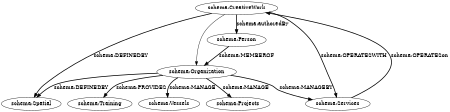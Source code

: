 digraph G {
size ="3,3";
"schema:CreativeWork" -> "schema:Person" [style=bold,label="schema:authoredBy"];
"schema:CreativeWork" -> "schema:Organization";
"schema:CreativeWork" -> "schema:Spatial" [style=bold,label="schema:DEFINEDBY"];


"schema:Person" -> "schema:Organization" [style=bold,label="schema:MEMBEROF"];

"schema:Organization" -> "schema:Training" [style=bold,label="schema:PROVIDES"];
"schema:Organization" -> "schema:Projects" [style=bold,label="schema:MANAGE"];
"schema:Organization" -> "schema:Services" [style=bold,label="schema:MANAGEBY"];
"schema:Organization" -> "schema:Spatial"[style=bold,label="schema:DEFINEDBY"];
"schema:Organization" -> "schema:Vessels" [style=bold,label="schema:MANAGE"];

"schema:CreativeWork" -> "schema:Services"  [style=bold,label="schema:OPERATESWITH"];
"schema:Services" -> "schema:CreativeWork"  [style=bold,label="schema:OPERATESon"];

 }